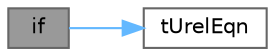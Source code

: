 digraph "if"
{
 // LATEX_PDF_SIZE
  bgcolor="transparent";
  edge [fontname=Helvetica,fontsize=10,labelfontname=Helvetica,labelfontsize=10];
  node [fontname=Helvetica,fontsize=10,shape=box,height=0.2,width=0.4];
  rankdir="LR";
  Node1 [id="Node000001",label="if",height=0.2,width=0.4,color="gray40", fillcolor="grey60", style="filled", fontcolor="black",tooltip=" "];
  Node1 -> Node2 [id="edge1_Node000001_Node000002",color="steelblue1",style="solid",tooltip=" "];
  Node2 [id="Node000002",label="tUrelEqn",height=0.2,width=0.4,color="grey40", fillcolor="white", style="filled",URL="$pimpleFoam_2SRFPimpleFoam_2UrelEqn_8H.html#a348474ff144a028d9b3f9a67e98be981",tooltip=" "];
}
